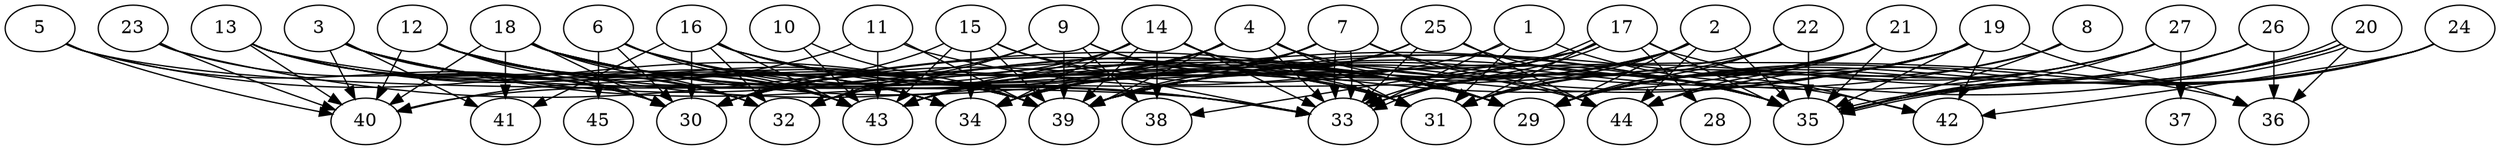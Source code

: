 // DAG automatically generated by daggen at Thu Oct  3 14:07:23 2019
// ./daggen --dot -n 45 --ccr 0.3 --fat 0.9 --regular 0.9 --density 0.7 --mindata 5242880 --maxdata 52428800 
digraph G {
  1 [size="145742507", alpha="0.03", expect_size="43722752"] 
  1 -> 30 [size ="43722752"]
  1 -> 31 [size ="43722752"]
  1 -> 33 [size ="43722752"]
  1 -> 42 [size ="43722752"]
  2 [size="159921493", alpha="0.07", expect_size="47976448"] 
  2 -> 29 [size ="47976448"]
  2 -> 31 [size ="47976448"]
  2 -> 33 [size ="47976448"]
  2 -> 34 [size ="47976448"]
  2 -> 35 [size ="47976448"]
  2 -> 39 [size ="47976448"]
  2 -> 44 [size ="47976448"]
  3 [size="49513813", alpha="0.19", expect_size="14854144"] 
  3 -> 29 [size ="14854144"]
  3 -> 30 [size ="14854144"]
  3 -> 33 [size ="14854144"]
  3 -> 34 [size ="14854144"]
  3 -> 39 [size ="14854144"]
  3 -> 40 [size ="14854144"]
  3 -> 41 [size ="14854144"]
  4 [size="119186773", alpha="0.17", expect_size="35756032"] 
  4 -> 29 [size ="35756032"]
  4 -> 30 [size ="35756032"]
  4 -> 31 [size ="35756032"]
  4 -> 32 [size ="35756032"]
  4 -> 33 [size ="35756032"]
  4 -> 34 [size ="35756032"]
  4 -> 35 [size ="35756032"]
  4 -> 39 [size ="35756032"]
  4 -> 43 [size ="35756032"]
  5 [size="44219733", alpha="0.04", expect_size="13265920"] 
  5 -> 30 [size ="13265920"]
  5 -> 33 [size ="13265920"]
  5 -> 39 [size ="13265920"]
  5 -> 40 [size ="13265920"]
  6 [size="43591680", alpha="0.12", expect_size="13077504"] 
  6 -> 29 [size ="13077504"]
  6 -> 30 [size ="13077504"]
  6 -> 33 [size ="13077504"]
  6 -> 39 [size ="13077504"]
  6 -> 43 [size ="13077504"]
  6 -> 45 [size ="13077504"]
  7 [size="148578987", alpha="0.15", expect_size="44573696"] 
  7 -> 30 [size ="44573696"]
  7 -> 33 [size ="44573696"]
  7 -> 33 [size ="44573696"]
  7 -> 34 [size ="44573696"]
  7 -> 35 [size ="44573696"]
  7 -> 39 [size ="44573696"]
  7 -> 43 [size ="44573696"]
  7 -> 44 [size ="44573696"]
  8 [size="36706987", alpha="0.10", expect_size="11012096"] 
  8 -> 29 [size ="11012096"]
  8 -> 35 [size ="11012096"]
  8 -> 39 [size ="11012096"]
  9 [size="144469333", alpha="0.14", expect_size="43340800"] 
  9 -> 29 [size ="43340800"]
  9 -> 30 [size ="43340800"]
  9 -> 31 [size ="43340800"]
  9 -> 32 [size ="43340800"]
  9 -> 38 [size ="43340800"]
  9 -> 39 [size ="43340800"]
  10 [size="36952747", alpha="0.15", expect_size="11085824"] 
  10 -> 39 [size ="11085824"]
  10 -> 43 [size ="11085824"]
  11 [size="60187307", alpha="0.01", expect_size="18056192"] 
  11 -> 35 [size ="18056192"]
  11 -> 39 [size ="18056192"]
  11 -> 40 [size ="18056192"]
  11 -> 43 [size ="18056192"]
  12 [size="81005227", alpha="0.16", expect_size="24301568"] 
  12 -> 30 [size ="24301568"]
  12 -> 31 [size ="24301568"]
  12 -> 32 [size ="24301568"]
  12 -> 34 [size ="24301568"]
  12 -> 35 [size ="24301568"]
  12 -> 39 [size ="24301568"]
  12 -> 40 [size ="24301568"]
  12 -> 43 [size ="24301568"]
  13 [size="132662613", alpha="0.03", expect_size="39798784"] 
  13 -> 30 [size ="39798784"]
  13 -> 32 [size ="39798784"]
  13 -> 34 [size ="39798784"]
  13 -> 36 [size ="39798784"]
  13 -> 39 [size ="39798784"]
  13 -> 40 [size ="39798784"]
  13 -> 43 [size ="39798784"]
  14 [size="125088427", alpha="0.07", expect_size="37526528"] 
  14 -> 29 [size ="37526528"]
  14 -> 30 [size ="37526528"]
  14 -> 31 [size ="37526528"]
  14 -> 33 [size ="37526528"]
  14 -> 34 [size ="37526528"]
  14 -> 38 [size ="37526528"]
  14 -> 39 [size ="37526528"]
  14 -> 43 [size ="37526528"]
  15 [size="98300587", alpha="0.03", expect_size="29490176"] 
  15 -> 29 [size ="29490176"]
  15 -> 30 [size ="29490176"]
  15 -> 33 [size ="29490176"]
  15 -> 34 [size ="29490176"]
  15 -> 39 [size ="29490176"]
  15 -> 43 [size ="29490176"]
  16 [size="131426987", alpha="0.11", expect_size="39428096"] 
  16 -> 29 [size ="39428096"]
  16 -> 30 [size ="39428096"]
  16 -> 32 [size ="39428096"]
  16 -> 33 [size ="39428096"]
  16 -> 41 [size ="39428096"]
  16 -> 43 [size ="39428096"]
  16 -> 44 [size ="39428096"]
  17 [size="71758507", alpha="0.12", expect_size="21527552"] 
  17 -> 28 [size ="21527552"]
  17 -> 31 [size ="21527552"]
  17 -> 33 [size ="21527552"]
  17 -> 33 [size ="21527552"]
  17 -> 34 [size ="21527552"]
  17 -> 35 [size ="21527552"]
  17 -> 38 [size ="21527552"]
  17 -> 42 [size ="21527552"]
  17 -> 43 [size ="21527552"]
  18 [size="30679040", alpha="0.08", expect_size="9203712"] 
  18 -> 29 [size ="9203712"]
  18 -> 30 [size ="9203712"]
  18 -> 31 [size ="9203712"]
  18 -> 32 [size ="9203712"]
  18 -> 34 [size ="9203712"]
  18 -> 35 [size ="9203712"]
  18 -> 39 [size ="9203712"]
  18 -> 40 [size ="9203712"]
  18 -> 41 [size ="9203712"]
  18 -> 43 [size ="9203712"]
  19 [size="111138133", alpha="0.14", expect_size="33341440"] 
  19 -> 29 [size ="33341440"]
  19 -> 32 [size ="33341440"]
  19 -> 35 [size ="33341440"]
  19 -> 36 [size ="33341440"]
  19 -> 39 [size ="33341440"]
  19 -> 42 [size ="33341440"]
  19 -> 43 [size ="33341440"]
  20 [size="60986027", alpha="0.02", expect_size="18295808"] 
  20 -> 29 [size ="18295808"]
  20 -> 35 [size ="18295808"]
  20 -> 35 [size ="18295808"]
  20 -> 36 [size ="18295808"]
  20 -> 39 [size ="18295808"]
  21 [size="23896747", alpha="0.06", expect_size="7169024"] 
  21 -> 29 [size ="7169024"]
  21 -> 30 [size ="7169024"]
  21 -> 33 [size ="7169024"]
  21 -> 35 [size ="7169024"]
  21 -> 44 [size ="7169024"]
  22 [size="30429867", alpha="0.08", expect_size="9128960"] 
  22 -> 29 [size ="9128960"]
  22 -> 31 [size ="9128960"]
  22 -> 35 [size ="9128960"]
  22 -> 40 [size ="9128960"]
  23 [size="156883627", alpha="0.14", expect_size="47065088"] 
  23 -> 29 [size ="47065088"]
  23 -> 30 [size ="47065088"]
  23 -> 40 [size ="47065088"]
  24 [size="24647680", alpha="0.14", expect_size="7394304"] 
  24 -> 29 [size ="7394304"]
  24 -> 35 [size ="7394304"]
  24 -> 42 [size ="7394304"]
  24 -> 44 [size ="7394304"]
  25 [size="81797120", alpha="0.16", expect_size="24539136"] 
  25 -> 33 [size ="24539136"]
  25 -> 34 [size ="24539136"]
  25 -> 35 [size ="24539136"]
  25 -> 39 [size ="24539136"]
  25 -> 43 [size ="24539136"]
  25 -> 44 [size ="24539136"]
  26 [size="105482240", alpha="0.02", expect_size="31644672"] 
  26 -> 29 [size ="31644672"]
  26 -> 33 [size ="31644672"]
  26 -> 35 [size ="31644672"]
  26 -> 36 [size ="31644672"]
  27 [size="34310827", alpha="0.05", expect_size="10293248"] 
  27 -> 29 [size ="10293248"]
  27 -> 31 [size ="10293248"]
  27 -> 35 [size ="10293248"]
  27 -> 37 [size ="10293248"]
  27 -> 39 [size ="10293248"]
  28 [size="126037333", alpha="0.10", expect_size="37811200"] 
  29 [size="29842773", alpha="0.11", expect_size="8952832"] 
  30 [size="139390293", alpha="0.15", expect_size="41817088"] 
  31 [size="152920747", alpha="0.04", expect_size="45876224"] 
  32 [size="41420800", alpha="0.01", expect_size="12426240"] 
  33 [size="104618667", alpha="0.13", expect_size="31385600"] 
  34 [size="59985920", alpha="0.18", expect_size="17995776"] 
  35 [size="166516053", alpha="0.14", expect_size="49954816"] 
  36 [size="136376320", alpha="0.04", expect_size="40912896"] 
  37 [size="152975360", alpha="0.02", expect_size="45892608"] 
  38 [size="32839680", alpha="0.01", expect_size="9851904"] 
  39 [size="109776213", alpha="0.11", expect_size="32932864"] 
  40 [size="38922240", alpha="0.08", expect_size="11676672"] 
  41 [size="154327040", alpha="0.05", expect_size="46298112"] 
  42 [size="26842453", alpha="0.04", expect_size="8052736"] 
  43 [size="34573653", alpha="0.00", expect_size="10372096"] 
  44 [size="135420587", alpha="0.17", expect_size="40626176"] 
  45 [size="122426027", alpha="0.03", expect_size="36727808"] 
}
